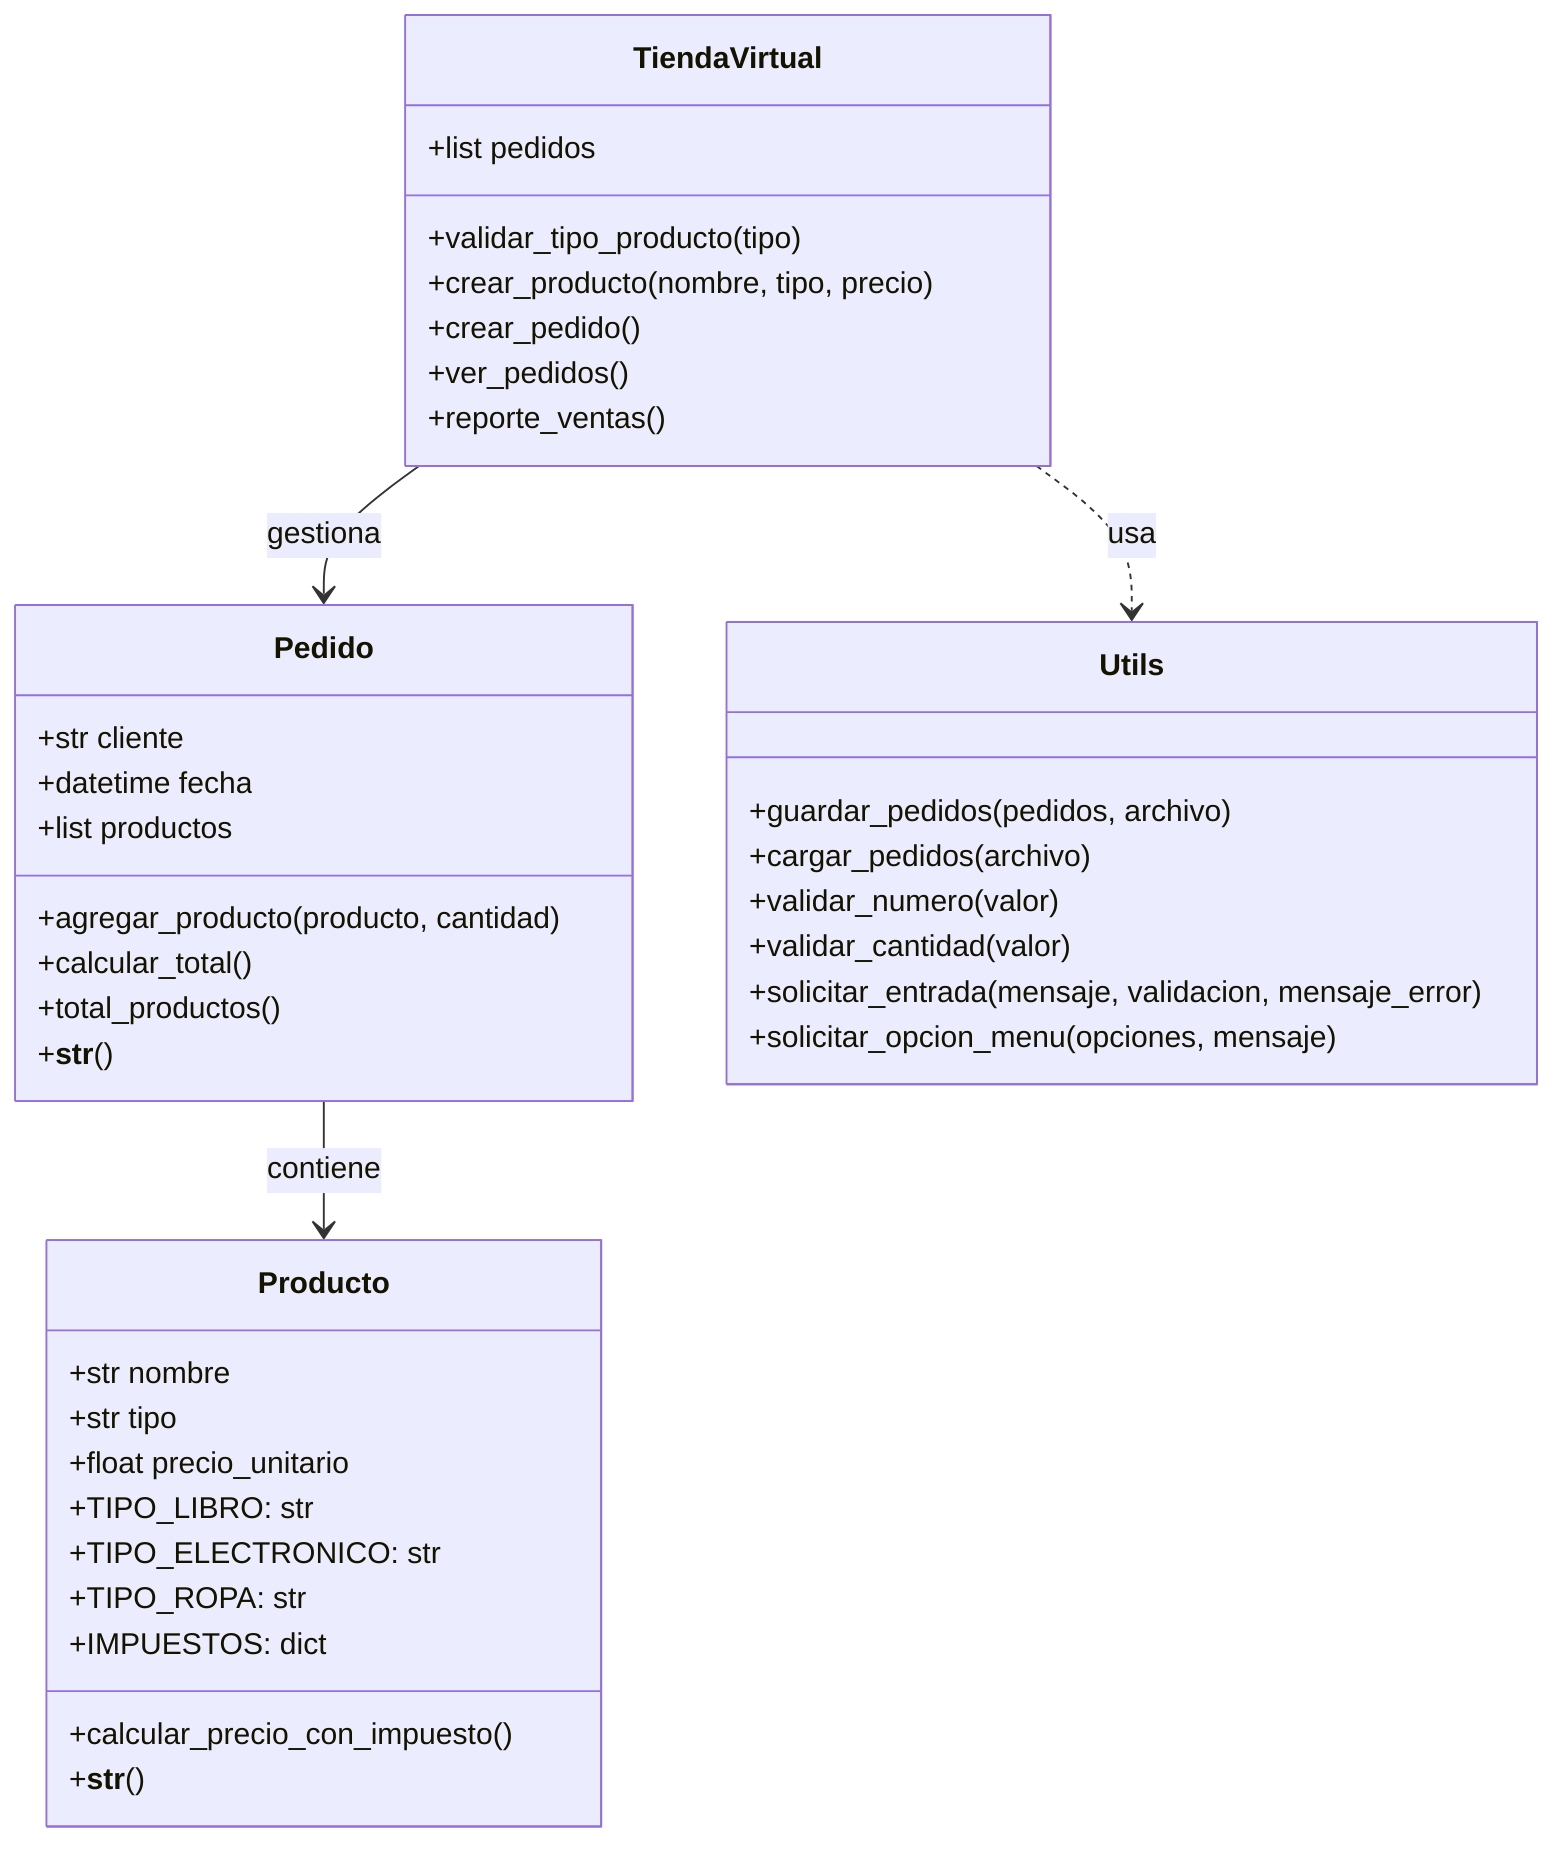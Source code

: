 classDiagram
    class Producto {
        +str nombre
        +str tipo
        +float precio_unitario
        +TIPO_LIBRO: str
        +TIPO_ELECTRONICO: str
        +TIPO_ROPA: str
        +IMPUESTOS: dict
        +calcular_precio_con_impuesto()
        +__str__()
    }

    class Pedido {
        +str cliente
        +datetime fecha
        +list productos
        +agregar_producto(producto, cantidad)
        +calcular_total()
        +total_productos()
        +__str__()
    }

    class TiendaVirtual {
        +list pedidos
        +validar_tipo_producto(tipo)
        +crear_producto(nombre, tipo, precio)
        +crear_pedido()
        +ver_pedidos()
        +reporte_ventas()
    }

    class Utils {
        +guardar_pedidos(pedidos, archivo)
        +cargar_pedidos(archivo)
        +validar_numero(valor)
        +validar_cantidad(valor)
        +solicitar_entrada(mensaje, validacion, mensaje_error)
        +solicitar_opcion_menu(opciones, mensaje)
    }

    TiendaVirtual --> Pedido : gestiona
    Pedido --> Producto : contiene
    TiendaVirtual ..> Utils : usa